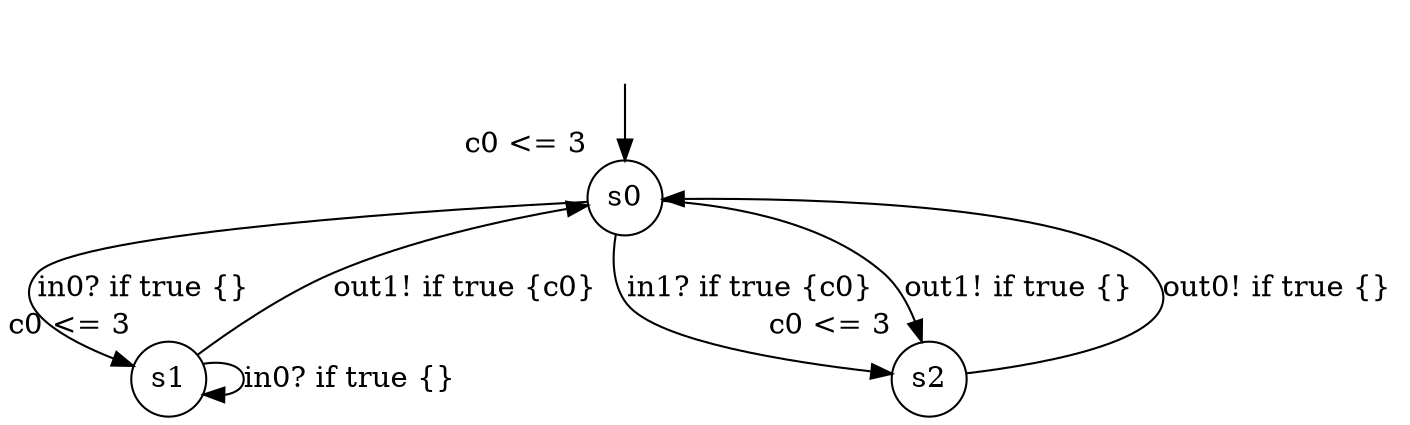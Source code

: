 digraph g {
__start0 [label="" shape="none"];
s0 [shape="circle" margin=0 label="s0", xlabel="c0 <= 3"];
s1 [shape="circle" margin=0 label="s1", xlabel="c0 <= 3"];
s2 [shape="circle" margin=0 label="s2", xlabel="c0 <= 3"];
s0 -> s1 [label="in0? if true {} "];
s0 -> s2 [label="in1? if true {c0} "];
s0 -> s2 [label="out1! if true {} "];
s1 -> s0 [label="out1! if true {c0} "];
s1 -> s1 [label="in0? if true {} "];
s2 -> s0 [label="out0! if true {} "];
__start0 -> s0;
}
